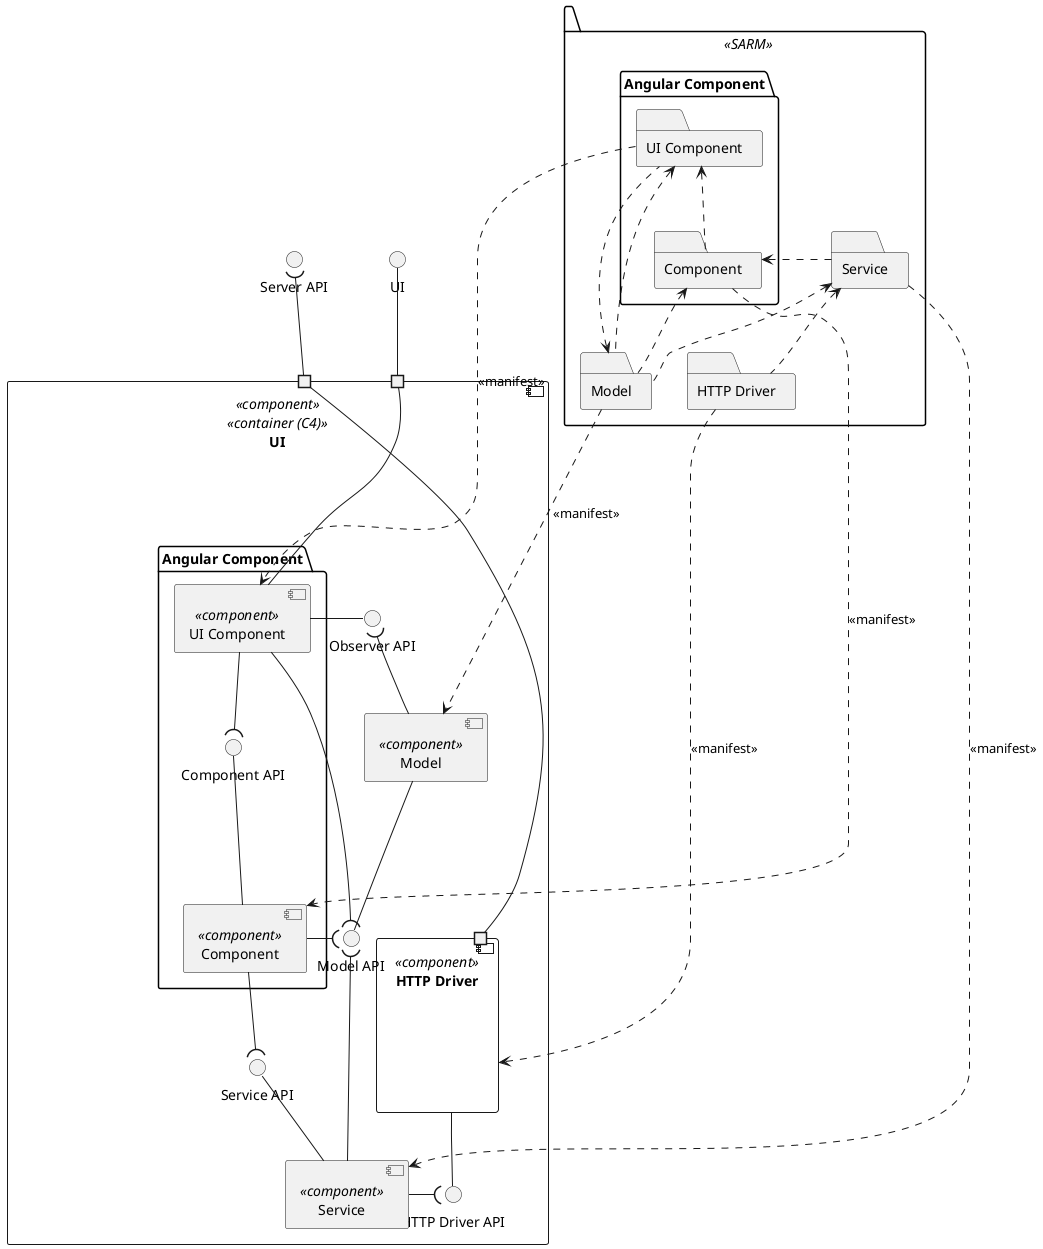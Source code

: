 @startuml mapping
top to bottom direction

package " " <<SARM>>{
    folder "Angular Component" as AngularComponent {
        folder "UI Component" as ComponentUI{

        }

        folder "Component" as Component{

        }
    }

    folder "Service" as Service{

    }

    folder "HTTP Driver" as HTTP{

    }

    folder "Model" as Model{

    }
}

ComponentUI <.. Component
Component <.. Model
ComponentUI <.. Model
Model <.. ComponentUI
Service <.. Model
Component <.. Service
Service <.. HTTP


interface "Server API" as API
interface "UI" as UI_API

component "UI" as UI <<component>> <<container (C4)>> {
    portin " " as PI1
    portin " " as PI

    Interface "Observer API" AS OBSERVER_API
    folder "Angular Component" {

        component "Component" as Component_ <<component>> {
        }
        Interface "Component API" as COMPONENT_API
        component "UI Component" as ComponentUI_ <<component>> {
        }
    }

    Interface "Model API" AS MODEL_API

    component "Model" as Model_ <<component>> {
    }

    Interface "Service API" AS SERVICE_API

    component "Service" as Service_ <<component>> {
    }
    
    Interface "HTTP Driver API" AS HTTP_SERVICE_API

    component "HTTP Driver" as HTTP_ <<component>> {
        portin " " as PIHTTP
    }
}

UI_API -- PI1 
ComponentUI_ -- PI1
Component_ -u-- COMPONENT_API
ComponentUI_ -d-( COMPONENT_API

ComponentUI_ -r- OBSERVER_API
Model_ -u-( OBSERVER_API

Service_ -u- SERVICE_API
Component_ --( SERVICE_API

Model_ -- MODEL_API
Component_ -r-( MODEL_API
Service_ -u-( MODEL_API
ComponentUI_ --( MODEL_API

PI -U-( API
PIHTTP -u- PI

HTTP_ -- HTTP_SERVICE_API
Service_ -r-( HTTP_SERVICE_API

Component ....> Component_ : <<manifest>>
ComponentUI ....> ComponentUI_ : <<manifest>>
Model ....> Model_ : <<manifest>>
Service ....> Service_ : <<manifest>>
HTTP ....> HTTP_ : <<manifest>>

@enduml